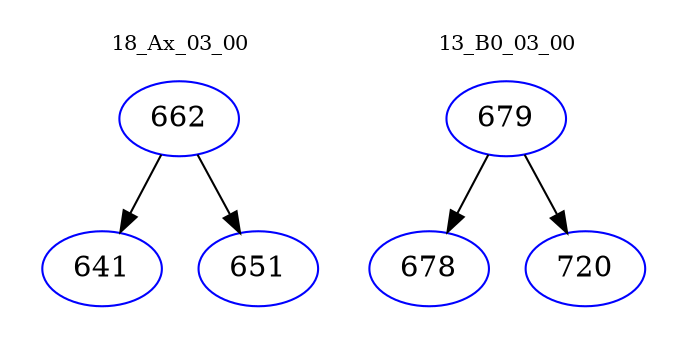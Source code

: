 digraph{
subgraph cluster_0 {
color = white
label = "18_Ax_03_00";
fontsize=10;
T0_662 [label="662", color="blue"]
T0_662 -> T0_641 [color="black"]
T0_641 [label="641", color="blue"]
T0_662 -> T0_651 [color="black"]
T0_651 [label="651", color="blue"]
}
subgraph cluster_1 {
color = white
label = "13_B0_03_00";
fontsize=10;
T1_679 [label="679", color="blue"]
T1_679 -> T1_678 [color="black"]
T1_678 [label="678", color="blue"]
T1_679 -> T1_720 [color="black"]
T1_720 [label="720", color="blue"]
}
}
